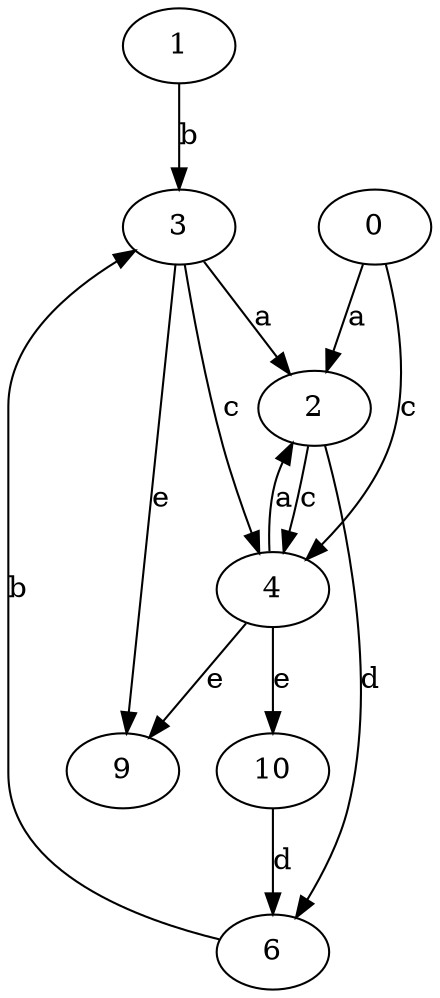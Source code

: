 strict digraph  {
1;
2;
3;
4;
0;
6;
9;
10;
1 -> 3  [label=b];
2 -> 4  [label=c];
2 -> 6  [label=d];
3 -> 2  [label=a];
3 -> 4  [label=c];
3 -> 9  [label=e];
4 -> 2  [label=a];
4 -> 9  [label=e];
4 -> 10  [label=e];
0 -> 2  [label=a];
0 -> 4  [label=c];
6 -> 3  [label=b];
10 -> 6  [label=d];
}
